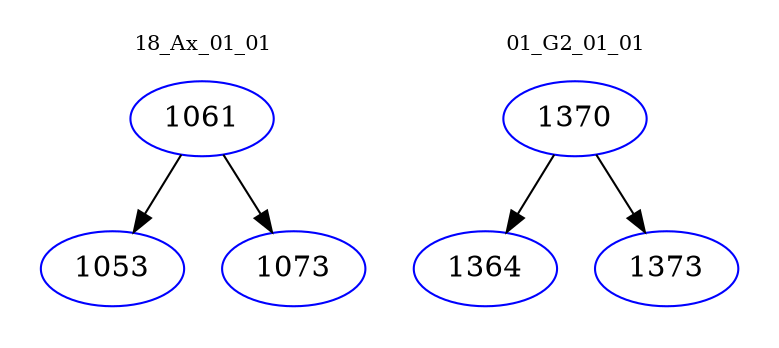 digraph{
subgraph cluster_0 {
color = white
label = "18_Ax_01_01";
fontsize=10;
T0_1061 [label="1061", color="blue"]
T0_1061 -> T0_1053 [color="black"]
T0_1053 [label="1053", color="blue"]
T0_1061 -> T0_1073 [color="black"]
T0_1073 [label="1073", color="blue"]
}
subgraph cluster_1 {
color = white
label = "01_G2_01_01";
fontsize=10;
T1_1370 [label="1370", color="blue"]
T1_1370 -> T1_1364 [color="black"]
T1_1364 [label="1364", color="blue"]
T1_1370 -> T1_1373 [color="black"]
T1_1373 [label="1373", color="blue"]
}
}
